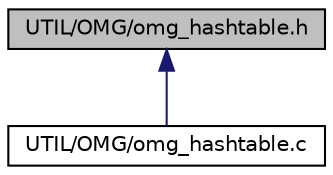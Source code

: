 digraph "UTIL/OMG/omg_hashtable.h"
{
 // LATEX_PDF_SIZE
  edge [fontname="Helvetica",fontsize="10",labelfontname="Helvetica",labelfontsize="10"];
  node [fontname="Helvetica",fontsize="10",shape=record];
  Node1 [label="UTIL/OMG/omg_hashtable.h",height=0.2,width=0.4,color="black", fillcolor="grey75", style="filled", fontcolor="black",tooltip="A 'C' implementation of a hashtable."];
  Node1 -> Node2 [dir="back",color="midnightblue",fontsize="10",style="solid",fontname="Helvetica"];
  Node2 [label="UTIL/OMG/omg_hashtable.c",height=0.2,width=0.4,color="black", fillcolor="white", style="filled",URL="$omg__hashtable_8c.html",tooltip="A 'C' implementation of a hashtable."];
}
